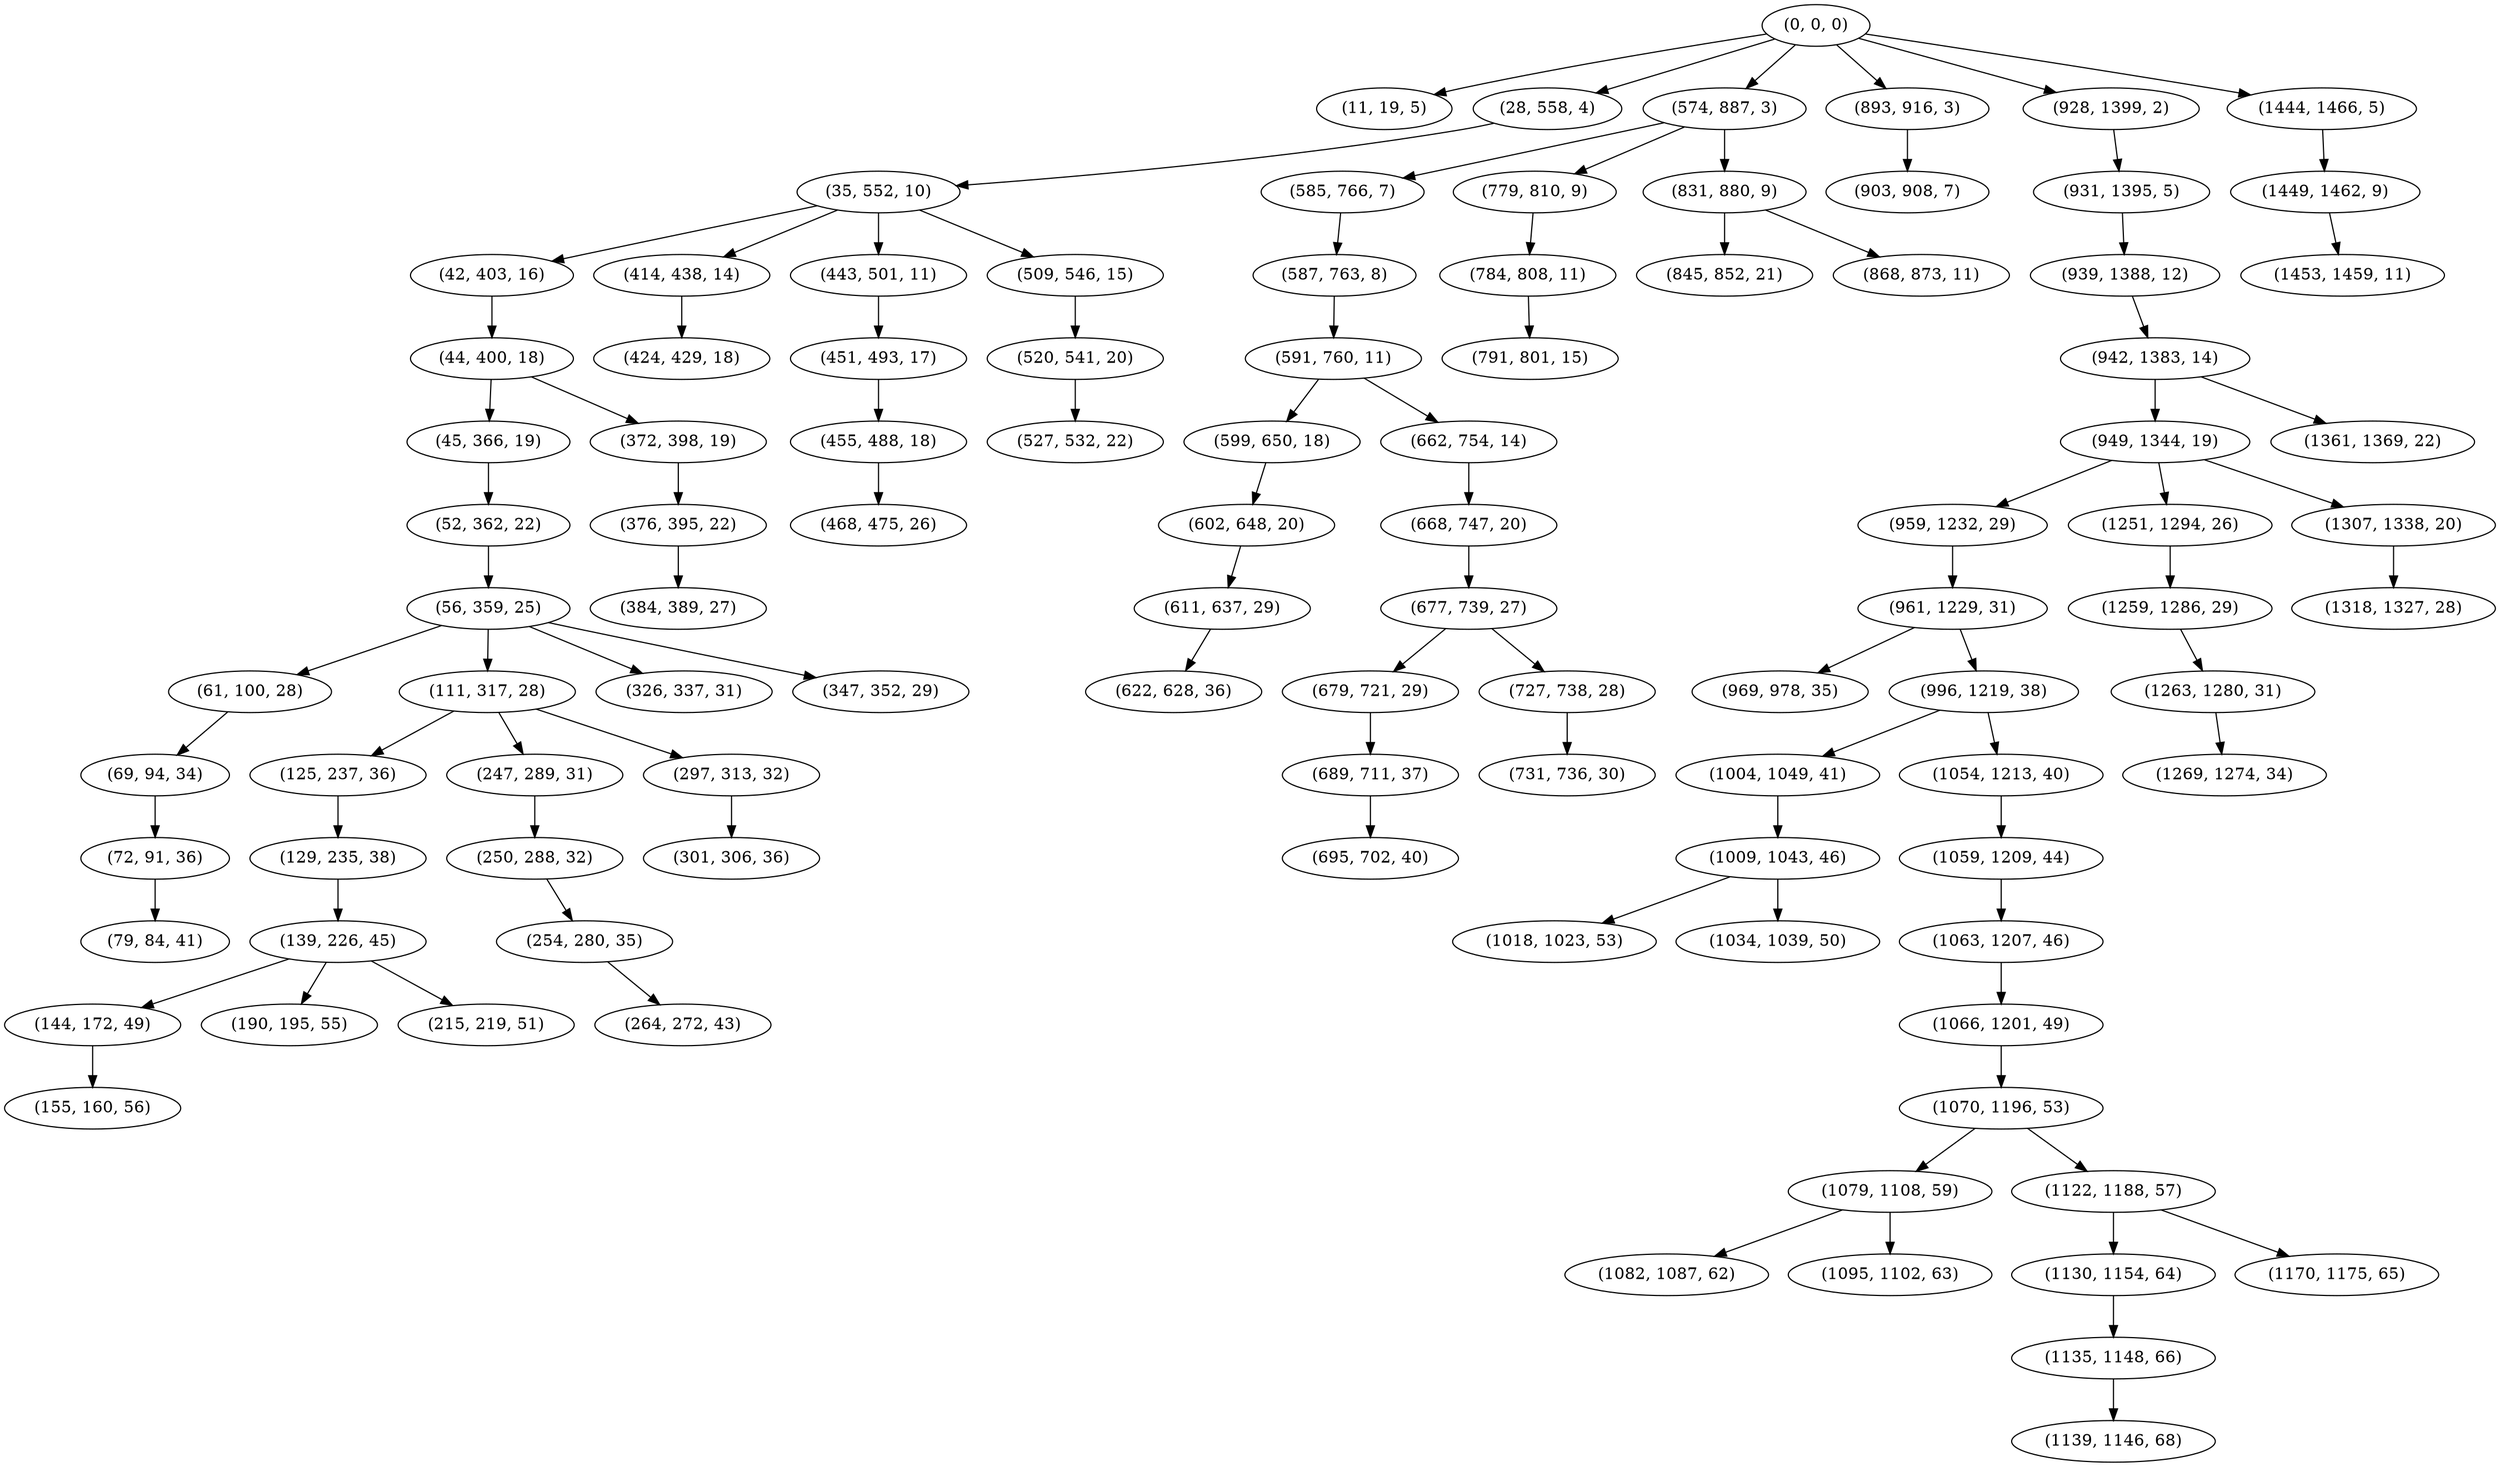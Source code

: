 digraph tree {
    "(0, 0, 0)";
    "(11, 19, 5)";
    "(28, 558, 4)";
    "(35, 552, 10)";
    "(42, 403, 16)";
    "(44, 400, 18)";
    "(45, 366, 19)";
    "(52, 362, 22)";
    "(56, 359, 25)";
    "(61, 100, 28)";
    "(69, 94, 34)";
    "(72, 91, 36)";
    "(79, 84, 41)";
    "(111, 317, 28)";
    "(125, 237, 36)";
    "(129, 235, 38)";
    "(139, 226, 45)";
    "(144, 172, 49)";
    "(155, 160, 56)";
    "(190, 195, 55)";
    "(215, 219, 51)";
    "(247, 289, 31)";
    "(250, 288, 32)";
    "(254, 280, 35)";
    "(264, 272, 43)";
    "(297, 313, 32)";
    "(301, 306, 36)";
    "(326, 337, 31)";
    "(347, 352, 29)";
    "(372, 398, 19)";
    "(376, 395, 22)";
    "(384, 389, 27)";
    "(414, 438, 14)";
    "(424, 429, 18)";
    "(443, 501, 11)";
    "(451, 493, 17)";
    "(455, 488, 18)";
    "(468, 475, 26)";
    "(509, 546, 15)";
    "(520, 541, 20)";
    "(527, 532, 22)";
    "(574, 887, 3)";
    "(585, 766, 7)";
    "(587, 763, 8)";
    "(591, 760, 11)";
    "(599, 650, 18)";
    "(602, 648, 20)";
    "(611, 637, 29)";
    "(622, 628, 36)";
    "(662, 754, 14)";
    "(668, 747, 20)";
    "(677, 739, 27)";
    "(679, 721, 29)";
    "(689, 711, 37)";
    "(695, 702, 40)";
    "(727, 738, 28)";
    "(731, 736, 30)";
    "(779, 810, 9)";
    "(784, 808, 11)";
    "(791, 801, 15)";
    "(831, 880, 9)";
    "(845, 852, 21)";
    "(868, 873, 11)";
    "(893, 916, 3)";
    "(903, 908, 7)";
    "(928, 1399, 2)";
    "(931, 1395, 5)";
    "(939, 1388, 12)";
    "(942, 1383, 14)";
    "(949, 1344, 19)";
    "(959, 1232, 29)";
    "(961, 1229, 31)";
    "(969, 978, 35)";
    "(996, 1219, 38)";
    "(1004, 1049, 41)";
    "(1009, 1043, 46)";
    "(1018, 1023, 53)";
    "(1034, 1039, 50)";
    "(1054, 1213, 40)";
    "(1059, 1209, 44)";
    "(1063, 1207, 46)";
    "(1066, 1201, 49)";
    "(1070, 1196, 53)";
    "(1079, 1108, 59)";
    "(1082, 1087, 62)";
    "(1095, 1102, 63)";
    "(1122, 1188, 57)";
    "(1130, 1154, 64)";
    "(1135, 1148, 66)";
    "(1139, 1146, 68)";
    "(1170, 1175, 65)";
    "(1251, 1294, 26)";
    "(1259, 1286, 29)";
    "(1263, 1280, 31)";
    "(1269, 1274, 34)";
    "(1307, 1338, 20)";
    "(1318, 1327, 28)";
    "(1361, 1369, 22)";
    "(1444, 1466, 5)";
    "(1449, 1462, 9)";
    "(1453, 1459, 11)";
    "(0, 0, 0)" -> "(11, 19, 5)";
    "(0, 0, 0)" -> "(28, 558, 4)";
    "(0, 0, 0)" -> "(574, 887, 3)";
    "(0, 0, 0)" -> "(893, 916, 3)";
    "(0, 0, 0)" -> "(928, 1399, 2)";
    "(0, 0, 0)" -> "(1444, 1466, 5)";
    "(28, 558, 4)" -> "(35, 552, 10)";
    "(35, 552, 10)" -> "(42, 403, 16)";
    "(35, 552, 10)" -> "(414, 438, 14)";
    "(35, 552, 10)" -> "(443, 501, 11)";
    "(35, 552, 10)" -> "(509, 546, 15)";
    "(42, 403, 16)" -> "(44, 400, 18)";
    "(44, 400, 18)" -> "(45, 366, 19)";
    "(44, 400, 18)" -> "(372, 398, 19)";
    "(45, 366, 19)" -> "(52, 362, 22)";
    "(52, 362, 22)" -> "(56, 359, 25)";
    "(56, 359, 25)" -> "(61, 100, 28)";
    "(56, 359, 25)" -> "(111, 317, 28)";
    "(56, 359, 25)" -> "(326, 337, 31)";
    "(56, 359, 25)" -> "(347, 352, 29)";
    "(61, 100, 28)" -> "(69, 94, 34)";
    "(69, 94, 34)" -> "(72, 91, 36)";
    "(72, 91, 36)" -> "(79, 84, 41)";
    "(111, 317, 28)" -> "(125, 237, 36)";
    "(111, 317, 28)" -> "(247, 289, 31)";
    "(111, 317, 28)" -> "(297, 313, 32)";
    "(125, 237, 36)" -> "(129, 235, 38)";
    "(129, 235, 38)" -> "(139, 226, 45)";
    "(139, 226, 45)" -> "(144, 172, 49)";
    "(139, 226, 45)" -> "(190, 195, 55)";
    "(139, 226, 45)" -> "(215, 219, 51)";
    "(144, 172, 49)" -> "(155, 160, 56)";
    "(247, 289, 31)" -> "(250, 288, 32)";
    "(250, 288, 32)" -> "(254, 280, 35)";
    "(254, 280, 35)" -> "(264, 272, 43)";
    "(297, 313, 32)" -> "(301, 306, 36)";
    "(372, 398, 19)" -> "(376, 395, 22)";
    "(376, 395, 22)" -> "(384, 389, 27)";
    "(414, 438, 14)" -> "(424, 429, 18)";
    "(443, 501, 11)" -> "(451, 493, 17)";
    "(451, 493, 17)" -> "(455, 488, 18)";
    "(455, 488, 18)" -> "(468, 475, 26)";
    "(509, 546, 15)" -> "(520, 541, 20)";
    "(520, 541, 20)" -> "(527, 532, 22)";
    "(574, 887, 3)" -> "(585, 766, 7)";
    "(574, 887, 3)" -> "(779, 810, 9)";
    "(574, 887, 3)" -> "(831, 880, 9)";
    "(585, 766, 7)" -> "(587, 763, 8)";
    "(587, 763, 8)" -> "(591, 760, 11)";
    "(591, 760, 11)" -> "(599, 650, 18)";
    "(591, 760, 11)" -> "(662, 754, 14)";
    "(599, 650, 18)" -> "(602, 648, 20)";
    "(602, 648, 20)" -> "(611, 637, 29)";
    "(611, 637, 29)" -> "(622, 628, 36)";
    "(662, 754, 14)" -> "(668, 747, 20)";
    "(668, 747, 20)" -> "(677, 739, 27)";
    "(677, 739, 27)" -> "(679, 721, 29)";
    "(677, 739, 27)" -> "(727, 738, 28)";
    "(679, 721, 29)" -> "(689, 711, 37)";
    "(689, 711, 37)" -> "(695, 702, 40)";
    "(727, 738, 28)" -> "(731, 736, 30)";
    "(779, 810, 9)" -> "(784, 808, 11)";
    "(784, 808, 11)" -> "(791, 801, 15)";
    "(831, 880, 9)" -> "(845, 852, 21)";
    "(831, 880, 9)" -> "(868, 873, 11)";
    "(893, 916, 3)" -> "(903, 908, 7)";
    "(928, 1399, 2)" -> "(931, 1395, 5)";
    "(931, 1395, 5)" -> "(939, 1388, 12)";
    "(939, 1388, 12)" -> "(942, 1383, 14)";
    "(942, 1383, 14)" -> "(949, 1344, 19)";
    "(942, 1383, 14)" -> "(1361, 1369, 22)";
    "(949, 1344, 19)" -> "(959, 1232, 29)";
    "(949, 1344, 19)" -> "(1251, 1294, 26)";
    "(949, 1344, 19)" -> "(1307, 1338, 20)";
    "(959, 1232, 29)" -> "(961, 1229, 31)";
    "(961, 1229, 31)" -> "(969, 978, 35)";
    "(961, 1229, 31)" -> "(996, 1219, 38)";
    "(996, 1219, 38)" -> "(1004, 1049, 41)";
    "(996, 1219, 38)" -> "(1054, 1213, 40)";
    "(1004, 1049, 41)" -> "(1009, 1043, 46)";
    "(1009, 1043, 46)" -> "(1018, 1023, 53)";
    "(1009, 1043, 46)" -> "(1034, 1039, 50)";
    "(1054, 1213, 40)" -> "(1059, 1209, 44)";
    "(1059, 1209, 44)" -> "(1063, 1207, 46)";
    "(1063, 1207, 46)" -> "(1066, 1201, 49)";
    "(1066, 1201, 49)" -> "(1070, 1196, 53)";
    "(1070, 1196, 53)" -> "(1079, 1108, 59)";
    "(1070, 1196, 53)" -> "(1122, 1188, 57)";
    "(1079, 1108, 59)" -> "(1082, 1087, 62)";
    "(1079, 1108, 59)" -> "(1095, 1102, 63)";
    "(1122, 1188, 57)" -> "(1130, 1154, 64)";
    "(1122, 1188, 57)" -> "(1170, 1175, 65)";
    "(1130, 1154, 64)" -> "(1135, 1148, 66)";
    "(1135, 1148, 66)" -> "(1139, 1146, 68)";
    "(1251, 1294, 26)" -> "(1259, 1286, 29)";
    "(1259, 1286, 29)" -> "(1263, 1280, 31)";
    "(1263, 1280, 31)" -> "(1269, 1274, 34)";
    "(1307, 1338, 20)" -> "(1318, 1327, 28)";
    "(1444, 1466, 5)" -> "(1449, 1462, 9)";
    "(1449, 1462, 9)" -> "(1453, 1459, 11)";
}
